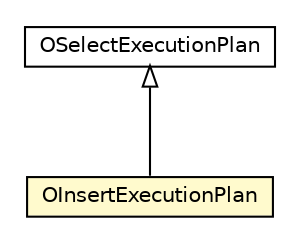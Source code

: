 #!/usr/local/bin/dot
#
# Class diagram 
# Generated by UMLGraph version R5_6-24-gf6e263 (http://www.umlgraph.org/)
#

digraph G {
	edge [fontname="Helvetica",fontsize=10,labelfontname="Helvetica",labelfontsize=10];
	node [fontname="Helvetica",fontsize=10,shape=plaintext];
	nodesep=0.25;
	ranksep=0.5;
	// com.orientechnologies.orient.core.sql.executor.OSelectExecutionPlan
	c3933139 [label=<<table title="com.orientechnologies.orient.core.sql.executor.OSelectExecutionPlan" border="0" cellborder="1" cellspacing="0" cellpadding="2" port="p" href="./OSelectExecutionPlan.html">
		<tr><td><table border="0" cellspacing="0" cellpadding="1">
<tr><td align="center" balign="center"> OSelectExecutionPlan </td></tr>
		</table></td></tr>
		</table>>, URL="./OSelectExecutionPlan.html", fontname="Helvetica", fontcolor="black", fontsize=10.0];
	// com.orientechnologies.orient.core.sql.executor.OInsertExecutionPlan
	c3933150 [label=<<table title="com.orientechnologies.orient.core.sql.executor.OInsertExecutionPlan" border="0" cellborder="1" cellspacing="0" cellpadding="2" port="p" bgcolor="lemonChiffon" href="./OInsertExecutionPlan.html">
		<tr><td><table border="0" cellspacing="0" cellpadding="1">
<tr><td align="center" balign="center"> OInsertExecutionPlan </td></tr>
		</table></td></tr>
		</table>>, URL="./OInsertExecutionPlan.html", fontname="Helvetica", fontcolor="black", fontsize=10.0];
	//com.orientechnologies.orient.core.sql.executor.OInsertExecutionPlan extends com.orientechnologies.orient.core.sql.executor.OSelectExecutionPlan
	c3933139:p -> c3933150:p [dir=back,arrowtail=empty];
}


